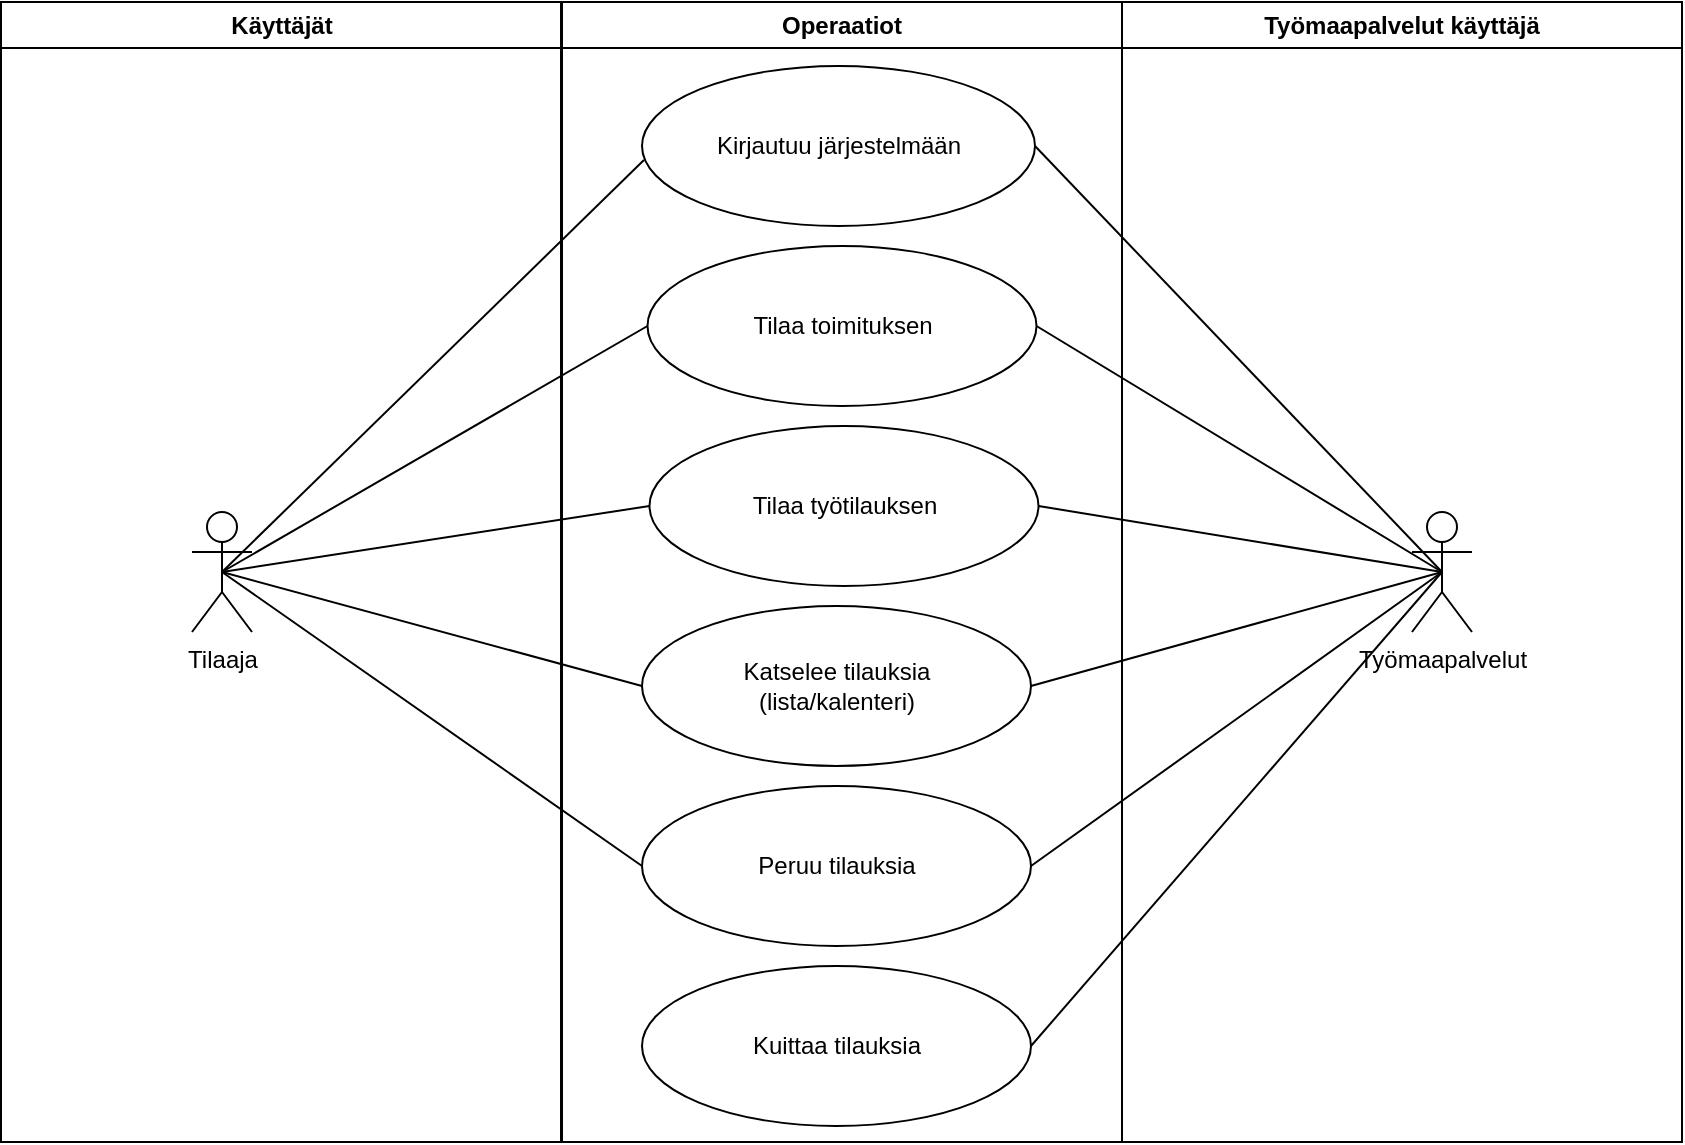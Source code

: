 <mxfile version="22.1.18" type="github">
  <diagram name="Page-1" id="e7e014a7-5840-1c2e-5031-d8a46d1fe8dd">
    <mxGraphModel dx="1434" dy="746" grid="1" gridSize="10" guides="1" tooltips="1" connect="1" arrows="1" fold="1" page="1" pageScale="1" pageWidth="1169" pageHeight="826" background="none" math="0" shadow="0">
      <root>
        <mxCell id="0" />
        <mxCell id="1" parent="0" />
        <mxCell id="2" value="Käyttäjät" style="swimlane;whiteSpace=wrap" parent="1" vertex="1">
          <mxGeometry x="164.5" y="128" width="280" height="570" as="geometry" />
        </mxCell>
        <mxCell id="wTJZmwRIWWd_R5w7dIyM-42" value="Tilaaja" style="shape=umlActor;verticalLabelPosition=bottom;verticalAlign=top;html=1;outlineConnect=0;" parent="2" vertex="1">
          <mxGeometry x="95.5" y="255" width="30" height="60" as="geometry" />
        </mxCell>
        <mxCell id="3" value="Operaatiot" style="swimlane;whiteSpace=wrap" parent="1" vertex="1">
          <mxGeometry x="445" y="128" width="280" height="570" as="geometry" />
        </mxCell>
        <mxCell id="wTJZmwRIWWd_R5w7dIyM-43" value="Kirjautuu järjestelmään" style="ellipse;whiteSpace=wrap;html=1;" parent="3" vertex="1">
          <mxGeometry x="40" y="32" width="196.5" height="80" as="geometry" />
        </mxCell>
        <mxCell id="wTJZmwRIWWd_R5w7dIyM-44" value="Tilaa toimituksen" style="ellipse;whiteSpace=wrap;html=1;" parent="3" vertex="1">
          <mxGeometry x="42.75" y="122" width="194.5" height="80" as="geometry" />
        </mxCell>
        <mxCell id="wTJZmwRIWWd_R5w7dIyM-45" value="Katselee tilauksia&lt;br&gt;(lista/kalenteri)" style="ellipse;whiteSpace=wrap;html=1;" parent="3" vertex="1">
          <mxGeometry x="40" y="302" width="194.5" height="80" as="geometry" />
        </mxCell>
        <mxCell id="wTJZmwRIWWd_R5w7dIyM-50" value="Peruu tilauksia" style="ellipse;whiteSpace=wrap;html=1;" parent="3" vertex="1">
          <mxGeometry x="40" y="392" width="194.5" height="80" as="geometry" />
        </mxCell>
        <mxCell id="wTJZmwRIWWd_R5w7dIyM-53" value="Tilaa työtilauksen" style="ellipse;whiteSpace=wrap;html=1;" parent="3" vertex="1">
          <mxGeometry x="43.75" y="212" width="194.5" height="80" as="geometry" />
        </mxCell>
        <mxCell id="wTJZmwRIWWd_R5w7dIyM-56" value="Kuittaa tilauksia" style="ellipse;whiteSpace=wrap;html=1;" parent="3" vertex="1">
          <mxGeometry x="40" y="482" width="194.5" height="80" as="geometry" />
        </mxCell>
        <mxCell id="4" value="Työmaapalvelut käyttäjä" style="swimlane;whiteSpace=wrap;startSize=23;" parent="1" vertex="1">
          <mxGeometry x="725" y="128" width="280" height="570" as="geometry" />
        </mxCell>
        <mxCell id="wTJZmwRIWWd_R5w7dIyM-52" value="Työmaapalvelut" style="shape=umlActor;verticalLabelPosition=bottom;verticalAlign=top;html=1;outlineConnect=0;" parent="4" vertex="1">
          <mxGeometry x="145" y="255" width="30" height="60" as="geometry" />
        </mxCell>
        <mxCell id="wTJZmwRIWWd_R5w7dIyM-46" value="" style="endArrow=none;html=1;rounded=0;entryX=0;entryY=0.5;entryDx=0;entryDy=0;exitX=0.5;exitY=0.5;exitDx=0;exitDy=0;exitPerimeter=0;" parent="1" source="wTJZmwRIWWd_R5w7dIyM-42" target="wTJZmwRIWWd_R5w7dIyM-45" edge="1">
          <mxGeometry width="50" height="50" relative="1" as="geometry">
            <mxPoint x="295" y="240" as="sourcePoint" />
            <mxPoint x="610" y="360" as="targetPoint" />
          </mxGeometry>
        </mxCell>
        <mxCell id="wTJZmwRIWWd_R5w7dIyM-47" value="" style="endArrow=none;html=1;rounded=0;entryX=0;entryY=0.5;entryDx=0;entryDy=0;exitX=0.5;exitY=0.5;exitDx=0;exitDy=0;exitPerimeter=0;" parent="1" source="wTJZmwRIWWd_R5w7dIyM-42" target="wTJZmwRIWWd_R5w7dIyM-44" edge="1">
          <mxGeometry width="50" height="50" relative="1" as="geometry">
            <mxPoint x="310" y="250" as="sourcePoint" />
            <mxPoint x="498" y="390" as="targetPoint" />
          </mxGeometry>
        </mxCell>
        <mxCell id="wTJZmwRIWWd_R5w7dIyM-49" value="" style="endArrow=none;html=1;rounded=0;entryX=0.005;entryY=0.588;entryDx=0;entryDy=0;entryPerimeter=0;exitX=0.5;exitY=0.5;exitDx=0;exitDy=0;exitPerimeter=0;" parent="1" source="wTJZmwRIWWd_R5w7dIyM-42" target="wTJZmwRIWWd_R5w7dIyM-43" edge="1">
          <mxGeometry width="50" height="50" relative="1" as="geometry">
            <mxPoint x="310" y="250" as="sourcePoint" />
            <mxPoint x="610" y="360" as="targetPoint" />
          </mxGeometry>
        </mxCell>
        <mxCell id="wTJZmwRIWWd_R5w7dIyM-51" value="" style="endArrow=none;html=1;rounded=0;exitX=0;exitY=0.5;exitDx=0;exitDy=0;entryX=0.5;entryY=0.5;entryDx=0;entryDy=0;entryPerimeter=0;" parent="1" source="wTJZmwRIWWd_R5w7dIyM-50" target="wTJZmwRIWWd_R5w7dIyM-42" edge="1">
          <mxGeometry width="50" height="50" relative="1" as="geometry">
            <mxPoint x="560" y="410" as="sourcePoint" />
            <mxPoint x="610" y="360" as="targetPoint" />
          </mxGeometry>
        </mxCell>
        <mxCell id="wTJZmwRIWWd_R5w7dIyM-54" value="" style="endArrow=none;html=1;rounded=0;exitX=0;exitY=0.5;exitDx=0;exitDy=0;entryX=0.5;entryY=0.5;entryDx=0;entryDy=0;entryPerimeter=0;" parent="1" source="wTJZmwRIWWd_R5w7dIyM-53" target="wTJZmwRIWWd_R5w7dIyM-42" edge="1">
          <mxGeometry width="50" height="50" relative="1" as="geometry">
            <mxPoint x="560" y="410" as="sourcePoint" />
            <mxPoint x="610" y="360" as="targetPoint" />
          </mxGeometry>
        </mxCell>
        <mxCell id="wTJZmwRIWWd_R5w7dIyM-55" value="" style="endArrow=none;html=1;rounded=0;exitX=1;exitY=0.5;exitDx=0;exitDy=0;entryX=0.5;entryY=0.5;entryDx=0;entryDy=0;entryPerimeter=0;" parent="1" source="wTJZmwRIWWd_R5w7dIyM-45" target="wTJZmwRIWWd_R5w7dIyM-52" edge="1">
          <mxGeometry width="50" height="50" relative="1" as="geometry">
            <mxPoint x="560" y="410" as="sourcePoint" />
            <mxPoint x="610" y="360" as="targetPoint" />
          </mxGeometry>
        </mxCell>
        <mxCell id="wTJZmwRIWWd_R5w7dIyM-57" value="" style="endArrow=none;html=1;rounded=0;entryX=0.5;entryY=0.5;entryDx=0;entryDy=0;entryPerimeter=0;exitX=1;exitY=0.5;exitDx=0;exitDy=0;" parent="1" source="wTJZmwRIWWd_R5w7dIyM-56" target="wTJZmwRIWWd_R5w7dIyM-52" edge="1">
          <mxGeometry width="50" height="50" relative="1" as="geometry">
            <mxPoint x="460" y="410" as="sourcePoint" />
            <mxPoint x="510" y="360" as="targetPoint" />
          </mxGeometry>
        </mxCell>
        <mxCell id="wTJZmwRIWWd_R5w7dIyM-58" value="" style="endArrow=none;html=1;rounded=0;entryX=0.5;entryY=0.5;entryDx=0;entryDy=0;entryPerimeter=0;exitX=1;exitY=0.5;exitDx=0;exitDy=0;" parent="1" source="wTJZmwRIWWd_R5w7dIyM-50" target="wTJZmwRIWWd_R5w7dIyM-52" edge="1">
          <mxGeometry width="50" height="50" relative="1" as="geometry">
            <mxPoint x="460" y="410" as="sourcePoint" />
            <mxPoint x="510" y="360" as="targetPoint" />
          </mxGeometry>
        </mxCell>
        <mxCell id="wTJZmwRIWWd_R5w7dIyM-59" value="" style="endArrow=none;html=1;rounded=0;entryX=0.5;entryY=0.5;entryDx=0;entryDy=0;entryPerimeter=0;exitX=1;exitY=0.5;exitDx=0;exitDy=0;" parent="1" source="wTJZmwRIWWd_R5w7dIyM-43" target="wTJZmwRIWWd_R5w7dIyM-52" edge="1">
          <mxGeometry width="50" height="50" relative="1" as="geometry">
            <mxPoint x="460" y="410" as="sourcePoint" />
            <mxPoint x="510" y="360" as="targetPoint" />
          </mxGeometry>
        </mxCell>
        <mxCell id="wTJZmwRIWWd_R5w7dIyM-60" value="" style="endArrow=none;html=1;rounded=0;entryX=0.5;entryY=0.5;entryDx=0;entryDy=0;entryPerimeter=0;exitX=1;exitY=0.5;exitDx=0;exitDy=0;" parent="1" source="wTJZmwRIWWd_R5w7dIyM-44" target="wTJZmwRIWWd_R5w7dIyM-52" edge="1">
          <mxGeometry width="50" height="50" relative="1" as="geometry">
            <mxPoint x="460" y="410" as="sourcePoint" />
            <mxPoint x="510" y="360" as="targetPoint" />
          </mxGeometry>
        </mxCell>
        <mxCell id="wTJZmwRIWWd_R5w7dIyM-61" value="" style="endArrow=none;html=1;rounded=0;entryX=0.5;entryY=0.5;entryDx=0;entryDy=0;entryPerimeter=0;exitX=1;exitY=0.5;exitDx=0;exitDy=0;" parent="1" source="wTJZmwRIWWd_R5w7dIyM-53" target="wTJZmwRIWWd_R5w7dIyM-52" edge="1">
          <mxGeometry width="50" height="50" relative="1" as="geometry">
            <mxPoint x="460" y="410" as="sourcePoint" />
            <mxPoint x="510" y="360" as="targetPoint" />
          </mxGeometry>
        </mxCell>
      </root>
    </mxGraphModel>
  </diagram>
</mxfile>
